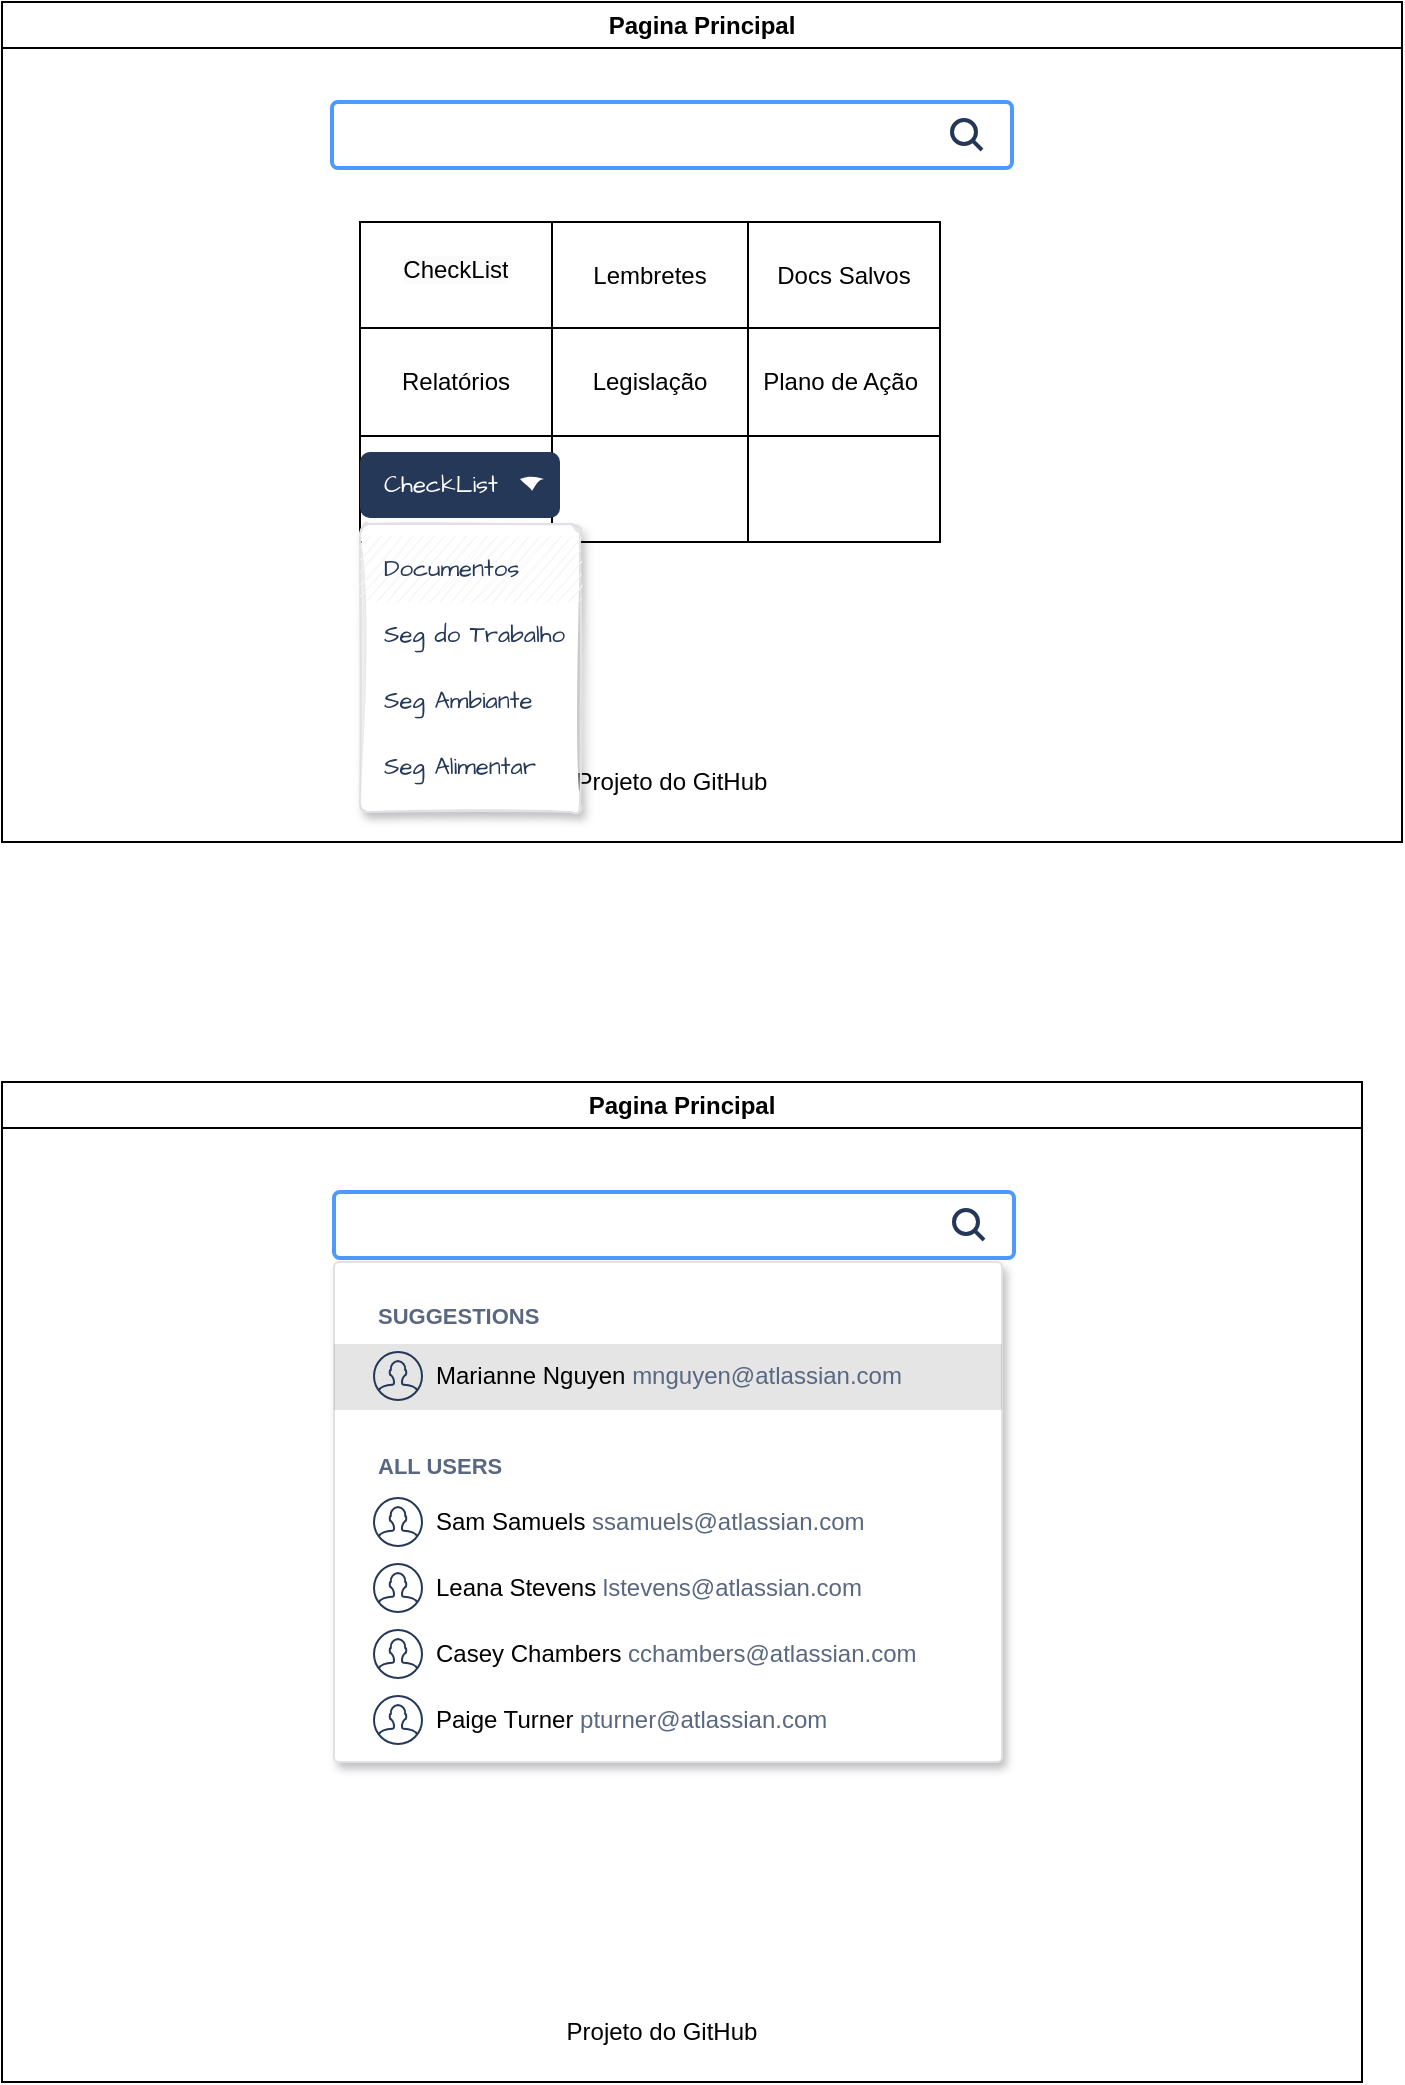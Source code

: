 <mxfile version="20.8.5" type="device" pages="3"><diagram id="hYDpLWTTxXOnP5VwEAOP" name="Design"><mxGraphModel dx="832" dy="452" grid="1" gridSize="10" guides="1" tooltips="1" connect="1" arrows="1" fold="1" page="1" pageScale="1" pageWidth="827" pageHeight="1169" math="0" shadow="0"><root><mxCell id="0"/><mxCell id="1" parent="0"/><mxCell id="rD9ZH-jzT0BM88NUUdoJ-6" value="Pagina Principal" style="swimlane;whiteSpace=wrap;html=1;" parent="1" vertex="1"><mxGeometry x="100" y="20" width="700" height="420" as="geometry"/></mxCell><mxCell id="rD9ZH-jzT0BM88NUUdoJ-54" value="" style="shape=table;html=1;whiteSpace=wrap;startSize=0;container=1;collapsible=0;childLayout=tableLayout;" parent="rD9ZH-jzT0BM88NUUdoJ-6" vertex="1"><mxGeometry x="179" y="110" width="290" height="160" as="geometry"/></mxCell><mxCell id="rD9ZH-jzT0BM88NUUdoJ-55" value="" style="shape=tableRow;horizontal=0;startSize=0;swimlaneHead=0;swimlaneBody=0;top=0;left=0;bottom=0;right=0;collapsible=0;dropTarget=0;fillColor=none;points=[[0,0.5],[1,0.5]];portConstraint=eastwest;" parent="rD9ZH-jzT0BM88NUUdoJ-54" vertex="1"><mxGeometry width="290" height="53" as="geometry"/></mxCell><mxCell id="rD9ZH-jzT0BM88NUUdoJ-56" value="&#10;&lt;span style=&quot;color: rgb(0, 0, 0); font-family: Helvetica; font-size: 12px; font-style: normal; font-variant-ligatures: normal; font-variant-caps: normal; font-weight: 400; letter-spacing: normal; orphans: 2; text-align: center; text-indent: 0px; text-transform: none; widows: 2; word-spacing: 0px; -webkit-text-stroke-width: 0px; background-color: rgb(251, 251, 251); text-decoration-thickness: initial; text-decoration-style: initial; text-decoration-color: initial; float: none; display: inline !important;&quot;&gt;CheckList&lt;/span&gt;&#10;&#10;" style="shape=partialRectangle;html=1;whiteSpace=wrap;connectable=0;fillColor=none;top=0;left=0;bottom=0;right=0;overflow=hidden;" parent="rD9ZH-jzT0BM88NUUdoJ-55" vertex="1"><mxGeometry width="96" height="53" as="geometry"><mxRectangle width="96" height="53" as="alternateBounds"/></mxGeometry></mxCell><mxCell id="rD9ZH-jzT0BM88NUUdoJ-57" value="Lembretes" style="shape=partialRectangle;html=1;whiteSpace=wrap;connectable=0;fillColor=none;top=0;left=0;bottom=0;right=0;overflow=hidden;" parent="rD9ZH-jzT0BM88NUUdoJ-55" vertex="1"><mxGeometry x="96" width="98" height="53" as="geometry"><mxRectangle width="98" height="53" as="alternateBounds"/></mxGeometry></mxCell><mxCell id="rD9ZH-jzT0BM88NUUdoJ-58" value="Docs Salvos" style="shape=partialRectangle;html=1;whiteSpace=wrap;connectable=0;fillColor=none;top=0;left=0;bottom=0;right=0;overflow=hidden;" parent="rD9ZH-jzT0BM88NUUdoJ-55" vertex="1"><mxGeometry x="194" width="96" height="53" as="geometry"><mxRectangle width="96" height="53" as="alternateBounds"/></mxGeometry></mxCell><mxCell id="rD9ZH-jzT0BM88NUUdoJ-59" value="" style="shape=tableRow;horizontal=0;startSize=0;swimlaneHead=0;swimlaneBody=0;top=0;left=0;bottom=0;right=0;collapsible=0;dropTarget=0;fillColor=none;points=[[0,0.5],[1,0.5]];portConstraint=eastwest;" parent="rD9ZH-jzT0BM88NUUdoJ-54" vertex="1"><mxGeometry y="53" width="290" height="54" as="geometry"/></mxCell><mxCell id="rD9ZH-jzT0BM88NUUdoJ-60" value="Relatórios" style="shape=partialRectangle;html=1;whiteSpace=wrap;connectable=0;fillColor=none;top=0;left=0;bottom=0;right=0;overflow=hidden;" parent="rD9ZH-jzT0BM88NUUdoJ-59" vertex="1"><mxGeometry width="96" height="54" as="geometry"><mxRectangle width="96" height="54" as="alternateBounds"/></mxGeometry></mxCell><mxCell id="rD9ZH-jzT0BM88NUUdoJ-61" value="Legislação" style="shape=partialRectangle;html=1;whiteSpace=wrap;connectable=0;fillColor=none;top=0;left=0;bottom=0;right=0;overflow=hidden;" parent="rD9ZH-jzT0BM88NUUdoJ-59" vertex="1"><mxGeometry x="96" width="98" height="54" as="geometry"><mxRectangle width="98" height="54" as="alternateBounds"/></mxGeometry></mxCell><mxCell id="rD9ZH-jzT0BM88NUUdoJ-62" value="Plano de Ação&amp;nbsp;" style="shape=partialRectangle;html=1;whiteSpace=wrap;connectable=0;fillColor=none;top=0;left=0;bottom=0;right=0;overflow=hidden;" parent="rD9ZH-jzT0BM88NUUdoJ-59" vertex="1"><mxGeometry x="194" width="96" height="54" as="geometry"><mxRectangle width="96" height="54" as="alternateBounds"/></mxGeometry></mxCell><mxCell id="rD9ZH-jzT0BM88NUUdoJ-63" value="" style="shape=tableRow;horizontal=0;startSize=0;swimlaneHead=0;swimlaneBody=0;top=0;left=0;bottom=0;right=0;collapsible=0;dropTarget=0;fillColor=none;points=[[0,0.5],[1,0.5]];portConstraint=eastwest;" parent="rD9ZH-jzT0BM88NUUdoJ-54" vertex="1"><mxGeometry y="107" width="290" height="53" as="geometry"/></mxCell><mxCell id="rD9ZH-jzT0BM88NUUdoJ-64" value="" style="shape=partialRectangle;html=1;whiteSpace=wrap;connectable=0;fillColor=none;top=0;left=0;bottom=0;right=0;overflow=hidden;" parent="rD9ZH-jzT0BM88NUUdoJ-63" vertex="1"><mxGeometry width="96" height="53" as="geometry"><mxRectangle width="96" height="53" as="alternateBounds"/></mxGeometry></mxCell><mxCell id="rD9ZH-jzT0BM88NUUdoJ-65" value="" style="shape=partialRectangle;html=1;whiteSpace=wrap;connectable=0;fillColor=none;top=0;left=0;bottom=0;right=0;overflow=hidden;" parent="rD9ZH-jzT0BM88NUUdoJ-63" vertex="1"><mxGeometry x="96" width="98" height="53" as="geometry"><mxRectangle width="98" height="53" as="alternateBounds"/></mxGeometry></mxCell><mxCell id="rD9ZH-jzT0BM88NUUdoJ-66" value="" style="shape=partialRectangle;html=1;whiteSpace=wrap;connectable=0;fillColor=none;top=0;left=0;bottom=0;right=0;overflow=hidden;pointerEvents=1;" parent="rD9ZH-jzT0BM88NUUdoJ-63" vertex="1"><mxGeometry x="194" width="96" height="53" as="geometry"><mxRectangle width="96" height="53" as="alternateBounds"/></mxGeometry></mxCell><mxCell id="rD9ZH-jzT0BM88NUUdoJ-68" value="Projeto do GitHub" style="text;html=1;strokeColor=none;fillColor=none;align=center;verticalAlign=middle;whiteSpace=wrap;rounded=0;" parent="rD9ZH-jzT0BM88NUUdoJ-6" vertex="1"><mxGeometry x="260" y="375" width="150" height="30" as="geometry"/></mxCell><mxCell id="09MX7oAzeaX3uCbdMfl3-5" value="" style="rounded=1;fillColor=#ffffff;strokeColor=#DFE1E5;shadow=1;html=1;arcSize=4;sketch=1;hachureGap=4;pointerEvents=0;fontFamily=Architects Daughter;fontSource=https%3A%2F%2Ffonts.googleapis.com%2Fcss%3Ffamily%3DArchitects%2BDaughter;fontSize=20;" vertex="1" parent="rD9ZH-jzT0BM88NUUdoJ-6"><mxGeometry x="179" y="261" width="110" height="144" as="geometry"/></mxCell><mxCell id="09MX7oAzeaX3uCbdMfl3-6" value="Documentos" style="rounded=0;fillColor=#F4F5F7;strokeColor=none;shadow=0;html=1;align=left;fontSize=12;spacingLeft=10;fontColor=#253858;resizeWidth=1;sketch=1;hachureGap=4;pointerEvents=0;fontFamily=Architects Daughter;fontSource=https%3A%2F%2Ffonts.googleapis.com%2Fcss%3Ffamily%3DArchitects%2BDaughter;" vertex="1" parent="09MX7oAzeaX3uCbdMfl3-5"><mxGeometry width="110" height="33" relative="1" as="geometry"><mxPoint y="6" as="offset"/></mxGeometry></mxCell><mxCell id="09MX7oAzeaX3uCbdMfl3-7" value="Seg do Trabalho" style="rounded=0;fillColor=none;strokeColor=none;shadow=0;html=1;align=left;fontSize=12;spacingLeft=10;fontColor=#253858;resizeWidth=1;sketch=1;hachureGap=4;pointerEvents=0;fontFamily=Architects Daughter;fontSource=https%3A%2F%2Ffonts.googleapis.com%2Fcss%3Ffamily%3DArchitects%2BDaughter;" vertex="1" parent="09MX7oAzeaX3uCbdMfl3-5"><mxGeometry width="110" height="33" relative="1" as="geometry"><mxPoint y="39" as="offset"/></mxGeometry></mxCell><mxCell id="09MX7oAzeaX3uCbdMfl3-8" value="Seg Ambiante&amp;nbsp;" style="rounded=0;fillColor=none;strokeColor=none;shadow=0;html=1;align=left;fontSize=12;spacingLeft=10;fontColor=#253858;resizeWidth=1;sketch=1;hachureGap=4;pointerEvents=0;fontFamily=Architects Daughter;fontSource=https%3A%2F%2Ffonts.googleapis.com%2Fcss%3Ffamily%3DArchitects%2BDaughter;" vertex="1" parent="09MX7oAzeaX3uCbdMfl3-5"><mxGeometry width="110" height="33" relative="1" as="geometry"><mxPoint y="72" as="offset"/></mxGeometry></mxCell><mxCell id="09MX7oAzeaX3uCbdMfl3-9" value="Seg Alimentar" style="rounded=0;fillColor=none;strokeColor=none;shadow=0;html=1;align=left;fontSize=12;spacingLeft=10;fontColor=#253858;resizeWidth=1;sketch=1;hachureGap=4;pointerEvents=0;fontFamily=Architects Daughter;fontSource=https%3A%2F%2Ffonts.googleapis.com%2Fcss%3Ffamily%3DArchitects%2BDaughter;" vertex="1" parent="09MX7oAzeaX3uCbdMfl3-5"><mxGeometry width="110" height="33" relative="1" as="geometry"><mxPoint y="105" as="offset"/></mxGeometry></mxCell><mxCell id="09MX7oAzeaX3uCbdMfl3-3" value="CheckList" style="rounded=1;fillColor=#253858;strokeColor=none;html=1;fontColor=#ffffff;align=left;fontSize=12;spacingLeft=10;sketch=0;hachureGap=4;pointerEvents=0;fontFamily=Architects Daughter;fontSource=https%3A%2F%2Ffonts.googleapis.com%2Fcss%3Ffamily%3DArchitects%2BDaughter;" vertex="1" parent="rD9ZH-jzT0BM88NUUdoJ-6"><mxGeometry x="179" y="225" width="100" height="33" as="geometry"/></mxCell><mxCell id="09MX7oAzeaX3uCbdMfl3-4" value="" style="shape=triangle;direction=south;fillColor=#ffffff;strokeColor=none;html=1;sketch=1;hachureGap=4;pointerEvents=0;fontFamily=Architects Daughter;fontSource=https%3A%2F%2Ffonts.googleapis.com%2Fcss%3Ffamily%3DArchitects%2BDaughter;fontSize=20;" vertex="1" parent="09MX7oAzeaX3uCbdMfl3-3"><mxGeometry x="1" y="0.5" width="12" height="6" relative="1" as="geometry"><mxPoint x="-20" y="-3" as="offset"/></mxGeometry></mxCell><mxCell id="09MX7oAzeaX3uCbdMfl3-91" value="" style="rounded=1;arcSize=9;fillColor=#ffffff;strokeColor=#4C9AFF;html=1;strokeWidth=2;spacingLeft=30;fontColor=#000000;align=left" vertex="1" parent="rD9ZH-jzT0BM88NUUdoJ-6"><mxGeometry x="165" y="50" width="340" height="33" as="geometry"/></mxCell><mxCell id="09MX7oAzeaX3uCbdMfl3-92" value="" style="shape=mxgraph.ios7.icons.looking_glass;fillColor=none;strokeColor=#243759;html=1;strokeWidth=2" vertex="1" parent="09MX7oAzeaX3uCbdMfl3-91"><mxGeometry x="1" y="0.5" width="15" height="15" relative="1" as="geometry"><mxPoint x="-30" y="-7.5" as="offset"/></mxGeometry></mxCell><mxCell id="09MX7oAzeaX3uCbdMfl3-51" value="Pagina Principal" style="swimlane;whiteSpace=wrap;html=1;" vertex="1" parent="1"><mxGeometry x="100" y="560" width="680" height="500" as="geometry"/></mxCell><mxCell id="09MX7oAzeaX3uCbdMfl3-75" value="" style="rounded=1;arcSize=9;fillColor=#ffffff;strokeColor=#4C9AFF;html=1;strokeWidth=2;spacingLeft=30;fontColor=#000000;align=left" vertex="1" parent="09MX7oAzeaX3uCbdMfl3-51"><mxGeometry x="166" y="55" width="340" height="33" as="geometry"/></mxCell><mxCell id="09MX7oAzeaX3uCbdMfl3-76" value="" style="shape=mxgraph.ios7.icons.looking_glass;fillColor=none;strokeColor=#243759;html=1;strokeWidth=2" vertex="1" parent="09MX7oAzeaX3uCbdMfl3-75"><mxGeometry x="1" y="0.5" width="15" height="15" relative="1" as="geometry"><mxPoint x="-30" y="-7.5" as="offset"/></mxGeometry></mxCell><mxCell id="09MX7oAzeaX3uCbdMfl3-77" value="" style="rounded=1;fillColor=#ffffff;strokeColor=#DFE1E5;shadow=1;arcSize=1" vertex="1" parent="09MX7oAzeaX3uCbdMfl3-51"><mxGeometry x="166" y="90" width="334" height="250" as="geometry"/></mxCell><mxCell id="09MX7oAzeaX3uCbdMfl3-78" value="SUGGESTIONS" style="fillColor=none;strokeColor=none;html=1;resizeWidth=1;align=left;spacingLeft=20;fontSize=11;fontStyle=1;fontColor=#596780" vertex="1" parent="09MX7oAzeaX3uCbdMfl3-77"><mxGeometry width="265.235" height="33" relative="1" as="geometry"><mxPoint y="10" as="offset"/></mxGeometry></mxCell><mxCell id="09MX7oAzeaX3uCbdMfl3-79" value="" style="rounded=0;fillColor=#000000;strokeColor=none;html=1;opacity=10;resizeWidth=1" vertex="1" parent="09MX7oAzeaX3uCbdMfl3-77"><mxGeometry width="334" height="33" relative="1" as="geometry"><mxPoint y="41" as="offset"/></mxGeometry></mxCell><mxCell id="09MX7oAzeaX3uCbdMfl3-80" value="Marianne Nguyen &lt;font color=&quot;#596780&quot;&gt;mnguyen@atlassian.com&lt;/font&gt;" style="shape=mxgraph.ios7.icons.user;fillColor=none;strokeColor=#253858;html=1;;align=left;fontSize=12;spacingLeft=5;labelPosition=right;verticalLabelPosition=middle;verticalAlign=middle;" vertex="1" parent="09MX7oAzeaX3uCbdMfl3-77"><mxGeometry width="24" height="24" relative="1" as="geometry"><mxPoint x="20" y="45" as="offset"/></mxGeometry></mxCell><mxCell id="09MX7oAzeaX3uCbdMfl3-81" value="ALL USERS" style="fillColor=none;strokeColor=none;html=1;resizeWidth=1;align=left;spacingLeft=20;fontSize=11;fontStyle=1;fontColor=#596780" vertex="1" parent="09MX7oAzeaX3uCbdMfl3-77"><mxGeometry width="265.235" height="33" relative="1" as="geometry"><mxPoint y="85" as="offset"/></mxGeometry></mxCell><mxCell id="09MX7oAzeaX3uCbdMfl3-82" value="Sam Samuels &lt;font color=&quot;#596780&quot;&gt;ssamuels@atlassian.com&lt;/font&gt;" style="shape=mxgraph.ios7.icons.user;fillColor=none;strokeColor=#253858;html=1;;align=left;fontSize=12;spacingLeft=5;labelPosition=right;verticalLabelPosition=middle;verticalAlign=middle;" vertex="1" parent="09MX7oAzeaX3uCbdMfl3-77"><mxGeometry width="24" height="24" relative="1" as="geometry"><mxPoint x="20" y="118" as="offset"/></mxGeometry></mxCell><mxCell id="09MX7oAzeaX3uCbdMfl3-83" value="Leana Stevens &lt;font color=&quot;#596780&quot;&gt;lstevens@atlassian.com&lt;/font&gt;" style="shape=mxgraph.ios7.icons.user;fillColor=none;strokeColor=#253858;html=1;;align=left;fontSize=12;spacingLeft=5;labelPosition=right;verticalLabelPosition=middle;verticalAlign=middle;" vertex="1" parent="09MX7oAzeaX3uCbdMfl3-77"><mxGeometry width="24" height="24" relative="1" as="geometry"><mxPoint x="20" y="151" as="offset"/></mxGeometry></mxCell><mxCell id="09MX7oAzeaX3uCbdMfl3-84" value="Casey Chambers &lt;font color=&quot;#596780&quot;&gt;cchambers@atlassian.com&lt;/font&gt;" style="shape=mxgraph.ios7.icons.user;fillColor=none;strokeColor=#253858;html=1;;align=left;fontSize=12;spacingLeft=5;labelPosition=right;verticalLabelPosition=middle;verticalAlign=middle;" vertex="1" parent="09MX7oAzeaX3uCbdMfl3-77"><mxGeometry width="24" height="24" relative="1" as="geometry"><mxPoint x="20" y="184" as="offset"/></mxGeometry></mxCell><mxCell id="09MX7oAzeaX3uCbdMfl3-85" value="Paige Turner &lt;font color=&quot;#596780&quot;&gt;pturner@atlassian.com&lt;/font&gt;" style="shape=mxgraph.ios7.icons.user;fillColor=none;strokeColor=#253858;html=1;;align=left;fontSize=12;spacingLeft=5;labelPosition=right;verticalLabelPosition=middle;verticalAlign=middle;" vertex="1" parent="09MX7oAzeaX3uCbdMfl3-77"><mxGeometry width="24" height="24" relative="1" as="geometry"><mxPoint x="20" y="217" as="offset"/></mxGeometry></mxCell><mxCell id="09MX7oAzeaX3uCbdMfl3-93" value="Projeto do GitHub" style="text;html=1;strokeColor=none;fillColor=none;align=center;verticalAlign=middle;whiteSpace=wrap;rounded=0;" vertex="1" parent="09MX7oAzeaX3uCbdMfl3-51"><mxGeometry x="255" y="460" width="150" height="30" as="geometry"/></mxCell></root></mxGraphModel></diagram><diagram id="ysssjvyGe_l7s7X1TWlq" name="BD CheckList"><mxGraphModel dx="832" dy="452" grid="1" gridSize="10" guides="1" tooltips="1" connect="1" arrows="1" fold="1" page="1" pageScale="1" pageWidth="827" pageHeight="1169" math="0" shadow="0"><root><mxCell id="0"/><mxCell id="1" parent="0"/><mxCell id="895QK1fmOy8rYr-o2RLP-1" value="PerguntasPadrão" style="shape=table;startSize=30;container=1;collapsible=1;childLayout=tableLayout;fixedRows=1;rowLines=0;fontStyle=1;align=center;resizeLast=1;" parent="1" vertex="1"><mxGeometry x="245" y="290" width="150" height="150" as="geometry"/></mxCell><mxCell id="895QK1fmOy8rYr-o2RLP-2" value="" style="shape=tableRow;horizontal=0;startSize=0;swimlaneHead=0;swimlaneBody=0;fillColor=none;collapsible=0;dropTarget=0;points=[[0,0.5],[1,0.5]];portConstraint=eastwest;top=0;left=0;right=0;bottom=1;" parent="895QK1fmOy8rYr-o2RLP-1" vertex="1"><mxGeometry y="30" width="150" height="30" as="geometry"/></mxCell><mxCell id="895QK1fmOy8rYr-o2RLP-3" value="PK" style="shape=partialRectangle;connectable=0;fillColor=none;top=0;left=0;bottom=0;right=0;fontStyle=1;overflow=hidden;" parent="895QK1fmOy8rYr-o2RLP-2" vertex="1"><mxGeometry width="30" height="30" as="geometry"><mxRectangle width="30" height="30" as="alternateBounds"/></mxGeometry></mxCell><mxCell id="895QK1fmOy8rYr-o2RLP-4" value="ID" style="shape=partialRectangle;connectable=0;fillColor=none;top=0;left=0;bottom=0;right=0;align=left;spacingLeft=6;fontStyle=5;overflow=hidden;" parent="895QK1fmOy8rYr-o2RLP-2" vertex="1"><mxGeometry x="30" width="120" height="30" as="geometry"><mxRectangle width="120" height="30" as="alternateBounds"/></mxGeometry></mxCell><mxCell id="895QK1fmOy8rYr-o2RLP-5" value="" style="shape=tableRow;horizontal=0;startSize=0;swimlaneHead=0;swimlaneBody=0;fillColor=none;collapsible=0;dropTarget=0;points=[[0,0.5],[1,0.5]];portConstraint=eastwest;top=0;left=0;right=0;bottom=0;" parent="895QK1fmOy8rYr-o2RLP-1" vertex="1"><mxGeometry y="60" width="150" height="30" as="geometry"/></mxCell><mxCell id="895QK1fmOy8rYr-o2RLP-6" value="" style="shape=partialRectangle;connectable=0;fillColor=none;top=0;left=0;bottom=0;right=0;editable=1;overflow=hidden;" parent="895QK1fmOy8rYr-o2RLP-5" vertex="1"><mxGeometry width="30" height="30" as="geometry"><mxRectangle width="30" height="30" as="alternateBounds"/></mxGeometry></mxCell><mxCell id="895QK1fmOy8rYr-o2RLP-7" value="Pergunta 1" style="shape=partialRectangle;connectable=0;fillColor=none;top=0;left=0;bottom=0;right=0;align=left;spacingLeft=6;overflow=hidden;" parent="895QK1fmOy8rYr-o2RLP-5" vertex="1"><mxGeometry x="30" width="120" height="30" as="geometry"><mxRectangle width="120" height="30" as="alternateBounds"/></mxGeometry></mxCell><mxCell id="895QK1fmOy8rYr-o2RLP-8" value="" style="shape=tableRow;horizontal=0;startSize=0;swimlaneHead=0;swimlaneBody=0;fillColor=none;collapsible=0;dropTarget=0;points=[[0,0.5],[1,0.5]];portConstraint=eastwest;top=0;left=0;right=0;bottom=0;" parent="895QK1fmOy8rYr-o2RLP-1" vertex="1"><mxGeometry y="90" width="150" height="30" as="geometry"/></mxCell><mxCell id="895QK1fmOy8rYr-o2RLP-9" value="" style="shape=partialRectangle;connectable=0;fillColor=none;top=0;left=0;bottom=0;right=0;editable=1;overflow=hidden;" parent="895QK1fmOy8rYr-o2RLP-8" vertex="1"><mxGeometry width="30" height="30" as="geometry"><mxRectangle width="30" height="30" as="alternateBounds"/></mxGeometry></mxCell><mxCell id="895QK1fmOy8rYr-o2RLP-10" value="Opção (1,2,3)" style="shape=partialRectangle;connectable=0;fillColor=none;top=0;left=0;bottom=0;right=0;align=left;spacingLeft=6;overflow=hidden;" parent="895QK1fmOy8rYr-o2RLP-8" vertex="1"><mxGeometry x="30" width="120" height="30" as="geometry"><mxRectangle width="120" height="30" as="alternateBounds"/></mxGeometry></mxCell><mxCell id="895QK1fmOy8rYr-o2RLP-11" value="" style="shape=tableRow;horizontal=0;startSize=0;swimlaneHead=0;swimlaneBody=0;fillColor=none;collapsible=0;dropTarget=0;points=[[0,0.5],[1,0.5]];portConstraint=eastwest;top=0;left=0;right=0;bottom=0;" parent="895QK1fmOy8rYr-o2RLP-1" vertex="1"><mxGeometry y="120" width="150" height="30" as="geometry"/></mxCell><mxCell id="895QK1fmOy8rYr-o2RLP-12" value="" style="shape=partialRectangle;connectable=0;fillColor=none;top=0;left=0;bottom=0;right=0;editable=1;overflow=hidden;" parent="895QK1fmOy8rYr-o2RLP-11" vertex="1"><mxGeometry width="30" height="30" as="geometry"><mxRectangle width="30" height="30" as="alternateBounds"/></mxGeometry></mxCell><mxCell id="895QK1fmOy8rYr-o2RLP-13" value="Observação" style="shape=partialRectangle;connectable=0;fillColor=none;top=0;left=0;bottom=0;right=0;align=left;spacingLeft=6;overflow=hidden;" parent="895QK1fmOy8rYr-o2RLP-11" vertex="1"><mxGeometry x="30" width="120" height="30" as="geometry"><mxRectangle width="120" height="30" as="alternateBounds"/></mxGeometry></mxCell><mxCell id="-gHLVp9EsM4biF3PO2Wi-1" value="Usuário" style="shape=table;startSize=30;container=1;collapsible=1;childLayout=tableLayout;fixedRows=1;rowLines=0;fontStyle=1;align=center;resizeLast=1;" parent="1" vertex="1"><mxGeometry x="50" y="110" width="120" height="150" as="geometry"/></mxCell><mxCell id="-gHLVp9EsM4biF3PO2Wi-2" value="" style="shape=tableRow;horizontal=0;startSize=0;swimlaneHead=0;swimlaneBody=0;fillColor=none;collapsible=0;dropTarget=0;points=[[0,0.5],[1,0.5]];portConstraint=eastwest;top=0;left=0;right=0;bottom=1;" parent="-gHLVp9EsM4biF3PO2Wi-1" vertex="1"><mxGeometry y="30" width="120" height="30" as="geometry"/></mxCell><mxCell id="-gHLVp9EsM4biF3PO2Wi-3" value="PK" style="shape=partialRectangle;connectable=0;fillColor=none;top=0;left=0;bottom=0;right=0;fontStyle=1;overflow=hidden;" parent="-gHLVp9EsM4biF3PO2Wi-2" vertex="1"><mxGeometry width="30" height="30" as="geometry"><mxRectangle width="30" height="30" as="alternateBounds"/></mxGeometry></mxCell><mxCell id="-gHLVp9EsM4biF3PO2Wi-4" value="ID" style="shape=partialRectangle;connectable=0;fillColor=none;top=0;left=0;bottom=0;right=0;align=left;spacingLeft=6;fontStyle=5;overflow=hidden;" parent="-gHLVp9EsM4biF3PO2Wi-2" vertex="1"><mxGeometry x="30" width="90" height="30" as="geometry"><mxRectangle width="90" height="30" as="alternateBounds"/></mxGeometry></mxCell><mxCell id="-gHLVp9EsM4biF3PO2Wi-5" value="" style="shape=tableRow;horizontal=0;startSize=0;swimlaneHead=0;swimlaneBody=0;fillColor=none;collapsible=0;dropTarget=0;points=[[0,0.5],[1,0.5]];portConstraint=eastwest;top=0;left=0;right=0;bottom=0;" parent="-gHLVp9EsM4biF3PO2Wi-1" vertex="1"><mxGeometry y="60" width="120" height="30" as="geometry"/></mxCell><mxCell id="-gHLVp9EsM4biF3PO2Wi-6" value="" style="shape=partialRectangle;connectable=0;fillColor=none;top=0;left=0;bottom=0;right=0;editable=1;overflow=hidden;" parent="-gHLVp9EsM4biF3PO2Wi-5" vertex="1"><mxGeometry width="30" height="30" as="geometry"><mxRectangle width="30" height="30" as="alternateBounds"/></mxGeometry></mxCell><mxCell id="-gHLVp9EsM4biF3PO2Wi-7" value="Nome" style="shape=partialRectangle;connectable=0;fillColor=none;top=0;left=0;bottom=0;right=0;align=left;spacingLeft=6;overflow=hidden;" parent="-gHLVp9EsM4biF3PO2Wi-5" vertex="1"><mxGeometry x="30" width="90" height="30" as="geometry"><mxRectangle width="90" height="30" as="alternateBounds"/></mxGeometry></mxCell><mxCell id="-gHLVp9EsM4biF3PO2Wi-8" value="" style="shape=tableRow;horizontal=0;startSize=0;swimlaneHead=0;swimlaneBody=0;fillColor=none;collapsible=0;dropTarget=0;points=[[0,0.5],[1,0.5]];portConstraint=eastwest;top=0;left=0;right=0;bottom=0;" parent="-gHLVp9EsM4biF3PO2Wi-1" vertex="1"><mxGeometry y="90" width="120" height="30" as="geometry"/></mxCell><mxCell id="-gHLVp9EsM4biF3PO2Wi-9" value="" style="shape=partialRectangle;connectable=0;fillColor=none;top=0;left=0;bottom=0;right=0;editable=1;overflow=hidden;" parent="-gHLVp9EsM4biF3PO2Wi-8" vertex="1"><mxGeometry width="30" height="30" as="geometry"><mxRectangle width="30" height="30" as="alternateBounds"/></mxGeometry></mxCell><mxCell id="-gHLVp9EsM4biF3PO2Wi-10" value="Email" style="shape=partialRectangle;connectable=0;fillColor=none;top=0;left=0;bottom=0;right=0;align=left;spacingLeft=6;overflow=hidden;" parent="-gHLVp9EsM4biF3PO2Wi-8" vertex="1"><mxGeometry x="30" width="90" height="30" as="geometry"><mxRectangle width="90" height="30" as="alternateBounds"/></mxGeometry></mxCell><mxCell id="-gHLVp9EsM4biF3PO2Wi-11" value="" style="shape=tableRow;horizontal=0;startSize=0;swimlaneHead=0;swimlaneBody=0;fillColor=none;collapsible=0;dropTarget=0;points=[[0,0.5],[1,0.5]];portConstraint=eastwest;top=0;left=0;right=0;bottom=0;" parent="-gHLVp9EsM4biF3PO2Wi-1" vertex="1"><mxGeometry y="120" width="120" height="30" as="geometry"/></mxCell><mxCell id="-gHLVp9EsM4biF3PO2Wi-12" value="" style="shape=partialRectangle;connectable=0;fillColor=none;top=0;left=0;bottom=0;right=0;editable=1;overflow=hidden;" parent="-gHLVp9EsM4biF3PO2Wi-11" vertex="1"><mxGeometry width="30" height="30" as="geometry"><mxRectangle width="30" height="30" as="alternateBounds"/></mxGeometry></mxCell><mxCell id="-gHLVp9EsM4biF3PO2Wi-13" value="" style="shape=partialRectangle;connectable=0;fillColor=none;top=0;left=0;bottom=0;right=0;align=left;spacingLeft=6;overflow=hidden;" parent="-gHLVp9EsM4biF3PO2Wi-11" vertex="1"><mxGeometry x="30" width="90" height="30" as="geometry"><mxRectangle width="90" height="30" as="alternateBounds"/></mxGeometry></mxCell><mxCell id="-gHLVp9EsM4biF3PO2Wi-14" value="NovasPerguntas" style="shape=table;startSize=30;container=1;collapsible=1;childLayout=tableLayout;fixedRows=1;rowLines=0;fontStyle=1;align=center;resizeLast=1;" parent="1" vertex="1"><mxGeometry x="490" y="110" width="130" height="150" as="geometry"/></mxCell><mxCell id="-gHLVp9EsM4biF3PO2Wi-15" value="" style="shape=tableRow;horizontal=0;startSize=0;swimlaneHead=0;swimlaneBody=0;fillColor=none;collapsible=0;dropTarget=0;points=[[0,0.5],[1,0.5]];portConstraint=eastwest;top=0;left=0;right=0;bottom=1;" parent="-gHLVp9EsM4biF3PO2Wi-14" vertex="1"><mxGeometry y="30" width="130" height="30" as="geometry"/></mxCell><mxCell id="-gHLVp9EsM4biF3PO2Wi-16" value="PK" style="shape=partialRectangle;connectable=0;fillColor=none;top=0;left=0;bottom=0;right=0;fontStyle=1;overflow=hidden;" parent="-gHLVp9EsM4biF3PO2Wi-15" vertex="1"><mxGeometry width="30" height="30" as="geometry"><mxRectangle width="30" height="30" as="alternateBounds"/></mxGeometry></mxCell><mxCell id="-gHLVp9EsM4biF3PO2Wi-17" value="ID" style="shape=partialRectangle;connectable=0;fillColor=none;top=0;left=0;bottom=0;right=0;align=left;spacingLeft=6;fontStyle=5;overflow=hidden;" parent="-gHLVp9EsM4biF3PO2Wi-15" vertex="1"><mxGeometry x="30" width="100" height="30" as="geometry"><mxRectangle width="100" height="30" as="alternateBounds"/></mxGeometry></mxCell><mxCell id="-gHLVp9EsM4biF3PO2Wi-18" value="" style="shape=tableRow;horizontal=0;startSize=0;swimlaneHead=0;swimlaneBody=0;fillColor=none;collapsible=0;dropTarget=0;points=[[0,0.5],[1,0.5]];portConstraint=eastwest;top=0;left=0;right=0;bottom=0;" parent="-gHLVp9EsM4biF3PO2Wi-14" vertex="1"><mxGeometry y="60" width="130" height="30" as="geometry"/></mxCell><mxCell id="-gHLVp9EsM4biF3PO2Wi-19" value="" style="shape=partialRectangle;connectable=0;fillColor=none;top=0;left=0;bottom=0;right=0;editable=1;overflow=hidden;" parent="-gHLVp9EsM4biF3PO2Wi-18" vertex="1"><mxGeometry width="30" height="30" as="geometry"><mxRectangle width="30" height="30" as="alternateBounds"/></mxGeometry></mxCell><mxCell id="-gHLVp9EsM4biF3PO2Wi-20" value="NovaPergunta" style="shape=partialRectangle;connectable=0;fillColor=none;top=0;left=0;bottom=0;right=0;align=left;spacingLeft=6;overflow=hidden;" parent="-gHLVp9EsM4biF3PO2Wi-18" vertex="1"><mxGeometry x="30" width="100" height="30" as="geometry"><mxRectangle width="100" height="30" as="alternateBounds"/></mxGeometry></mxCell><mxCell id="-gHLVp9EsM4biF3PO2Wi-21" value="" style="shape=tableRow;horizontal=0;startSize=0;swimlaneHead=0;swimlaneBody=0;fillColor=none;collapsible=0;dropTarget=0;points=[[0,0.5],[1,0.5]];portConstraint=eastwest;top=0;left=0;right=0;bottom=0;" parent="-gHLVp9EsM4biF3PO2Wi-14" vertex="1"><mxGeometry y="90" width="130" height="30" as="geometry"/></mxCell><mxCell id="-gHLVp9EsM4biF3PO2Wi-22" value="" style="shape=partialRectangle;connectable=0;fillColor=none;top=0;left=0;bottom=0;right=0;editable=1;overflow=hidden;" parent="-gHLVp9EsM4biF3PO2Wi-21" vertex="1"><mxGeometry width="30" height="30" as="geometry"><mxRectangle width="30" height="30" as="alternateBounds"/></mxGeometry></mxCell><mxCell id="-gHLVp9EsM4biF3PO2Wi-23" value="Opção (1,2,3)" style="shape=partialRectangle;connectable=0;fillColor=none;top=0;left=0;bottom=0;right=0;align=left;spacingLeft=6;overflow=hidden;" parent="-gHLVp9EsM4biF3PO2Wi-21" vertex="1"><mxGeometry x="30" width="100" height="30" as="geometry"><mxRectangle width="100" height="30" as="alternateBounds"/></mxGeometry></mxCell><mxCell id="-gHLVp9EsM4biF3PO2Wi-24" value="" style="shape=tableRow;horizontal=0;startSize=0;swimlaneHead=0;swimlaneBody=0;fillColor=none;collapsible=0;dropTarget=0;points=[[0,0.5],[1,0.5]];portConstraint=eastwest;top=0;left=0;right=0;bottom=0;" parent="-gHLVp9EsM4biF3PO2Wi-14" vertex="1"><mxGeometry y="120" width="130" height="30" as="geometry"/></mxCell><mxCell id="-gHLVp9EsM4biF3PO2Wi-25" value="" style="shape=partialRectangle;connectable=0;fillColor=none;top=0;left=0;bottom=0;right=0;editable=1;overflow=hidden;" parent="-gHLVp9EsM4biF3PO2Wi-24" vertex="1"><mxGeometry width="30" height="30" as="geometry"><mxRectangle width="30" height="30" as="alternateBounds"/></mxGeometry></mxCell><mxCell id="-gHLVp9EsM4biF3PO2Wi-26" value="Observação" style="shape=partialRectangle;connectable=0;fillColor=none;top=0;left=0;bottom=0;right=0;align=left;spacingLeft=6;overflow=hidden;" parent="-gHLVp9EsM4biF3PO2Wi-24" vertex="1"><mxGeometry x="30" width="100" height="30" as="geometry"><mxRectangle width="100" height="30" as="alternateBounds"/></mxGeometry></mxCell><mxCell id="-gHLVp9EsM4biF3PO2Wi-28" style="edgeStyle=orthogonalEdgeStyle;rounded=0;orthogonalLoop=1;jettySize=auto;html=1;" parent="1" source="-gHLVp9EsM4biF3PO2Wi-27" edge="1"><mxGeometry relative="1" as="geometry"><mxPoint x="480" y="180" as="targetPoint"/></mxGeometry></mxCell><mxCell id="-gHLVp9EsM4biF3PO2Wi-29" style="edgeStyle=orthogonalEdgeStyle;rounded=0;orthogonalLoop=1;jettySize=auto;html=1;" parent="1" source="-gHLVp9EsM4biF3PO2Wi-27" edge="1"><mxGeometry relative="1" as="geometry"><mxPoint x="180" y="180" as="targetPoint"/></mxGeometry></mxCell><mxCell id="-gHLVp9EsM4biF3PO2Wi-27" value="Cadastra/Consulta" style="shape=rhombus;double=1;perimeter=rhombusPerimeter;whiteSpace=wrap;html=1;align=center;" parent="1" vertex="1"><mxGeometry x="260" y="140" width="140" height="70" as="geometry"/></mxCell><mxCell id="-gHLVp9EsM4biF3PO2Wi-35" style="edgeStyle=orthogonalEdgeStyle;rounded=0;orthogonalLoop=1;jettySize=auto;html=1;" parent="1" source="-gHLVp9EsM4biF3PO2Wi-34" edge="1"><mxGeometry relative="1" as="geometry"><mxPoint x="110" y="280" as="targetPoint"/></mxGeometry></mxCell><mxCell id="-gHLVp9EsM4biF3PO2Wi-36" style="edgeStyle=orthogonalEdgeStyle;rounded=0;orthogonalLoop=1;jettySize=auto;html=1;" parent="1" source="-gHLVp9EsM4biF3PO2Wi-34" edge="1"><mxGeometry relative="1" as="geometry"><mxPoint x="230" y="365" as="targetPoint"/></mxGeometry></mxCell><mxCell id="-gHLVp9EsM4biF3PO2Wi-34" value="Consulta" style="shape=rhombus;double=1;perimeter=rhombusPerimeter;whiteSpace=wrap;html=1;align=center;" parent="1" vertex="1"><mxGeometry x="50" y="335" width="120" height="60" as="geometry"/></mxCell><mxCell id="-gHLVp9EsM4biF3PO2Wi-37" value="&lt;font style=&quot;font-size: 22px;&quot;&gt;&lt;b&gt;Check List&lt;/b&gt;&lt;/font&gt;" style="text;html=1;strokeColor=none;fillColor=none;align=center;verticalAlign=middle;whiteSpace=wrap;rounded=0;" parent="1" vertex="1"><mxGeometry x="255" y="30" width="130" height="80" as="geometry"/></mxCell></root></mxGraphModel></diagram><diagram id="oQPT8LgnMPBMpqXlbTt_" name="Página-3"><mxGraphModel dx="832" dy="452" grid="1" gridSize="10" guides="1" tooltips="1" connect="1" arrows="1" fold="1" page="1" pageScale="1" pageWidth="827" pageHeight="1169" math="0" shadow="0"><root><mxCell id="0"/><mxCell id="1" parent="0"/></root></mxGraphModel></diagram></mxfile>